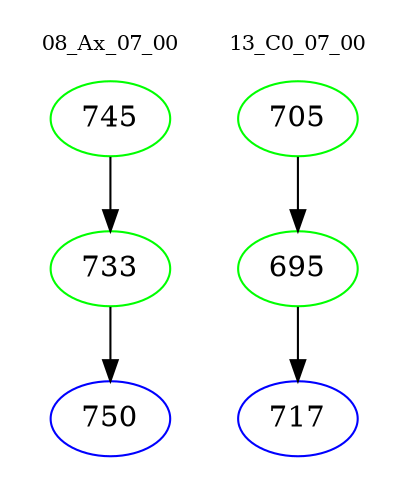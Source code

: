 digraph{
subgraph cluster_0 {
color = white
label = "08_Ax_07_00";
fontsize=10;
T0_745 [label="745", color="green"]
T0_745 -> T0_733 [color="black"]
T0_733 [label="733", color="green"]
T0_733 -> T0_750 [color="black"]
T0_750 [label="750", color="blue"]
}
subgraph cluster_1 {
color = white
label = "13_C0_07_00";
fontsize=10;
T1_705 [label="705", color="green"]
T1_705 -> T1_695 [color="black"]
T1_695 [label="695", color="green"]
T1_695 -> T1_717 [color="black"]
T1_717 [label="717", color="blue"]
}
}
